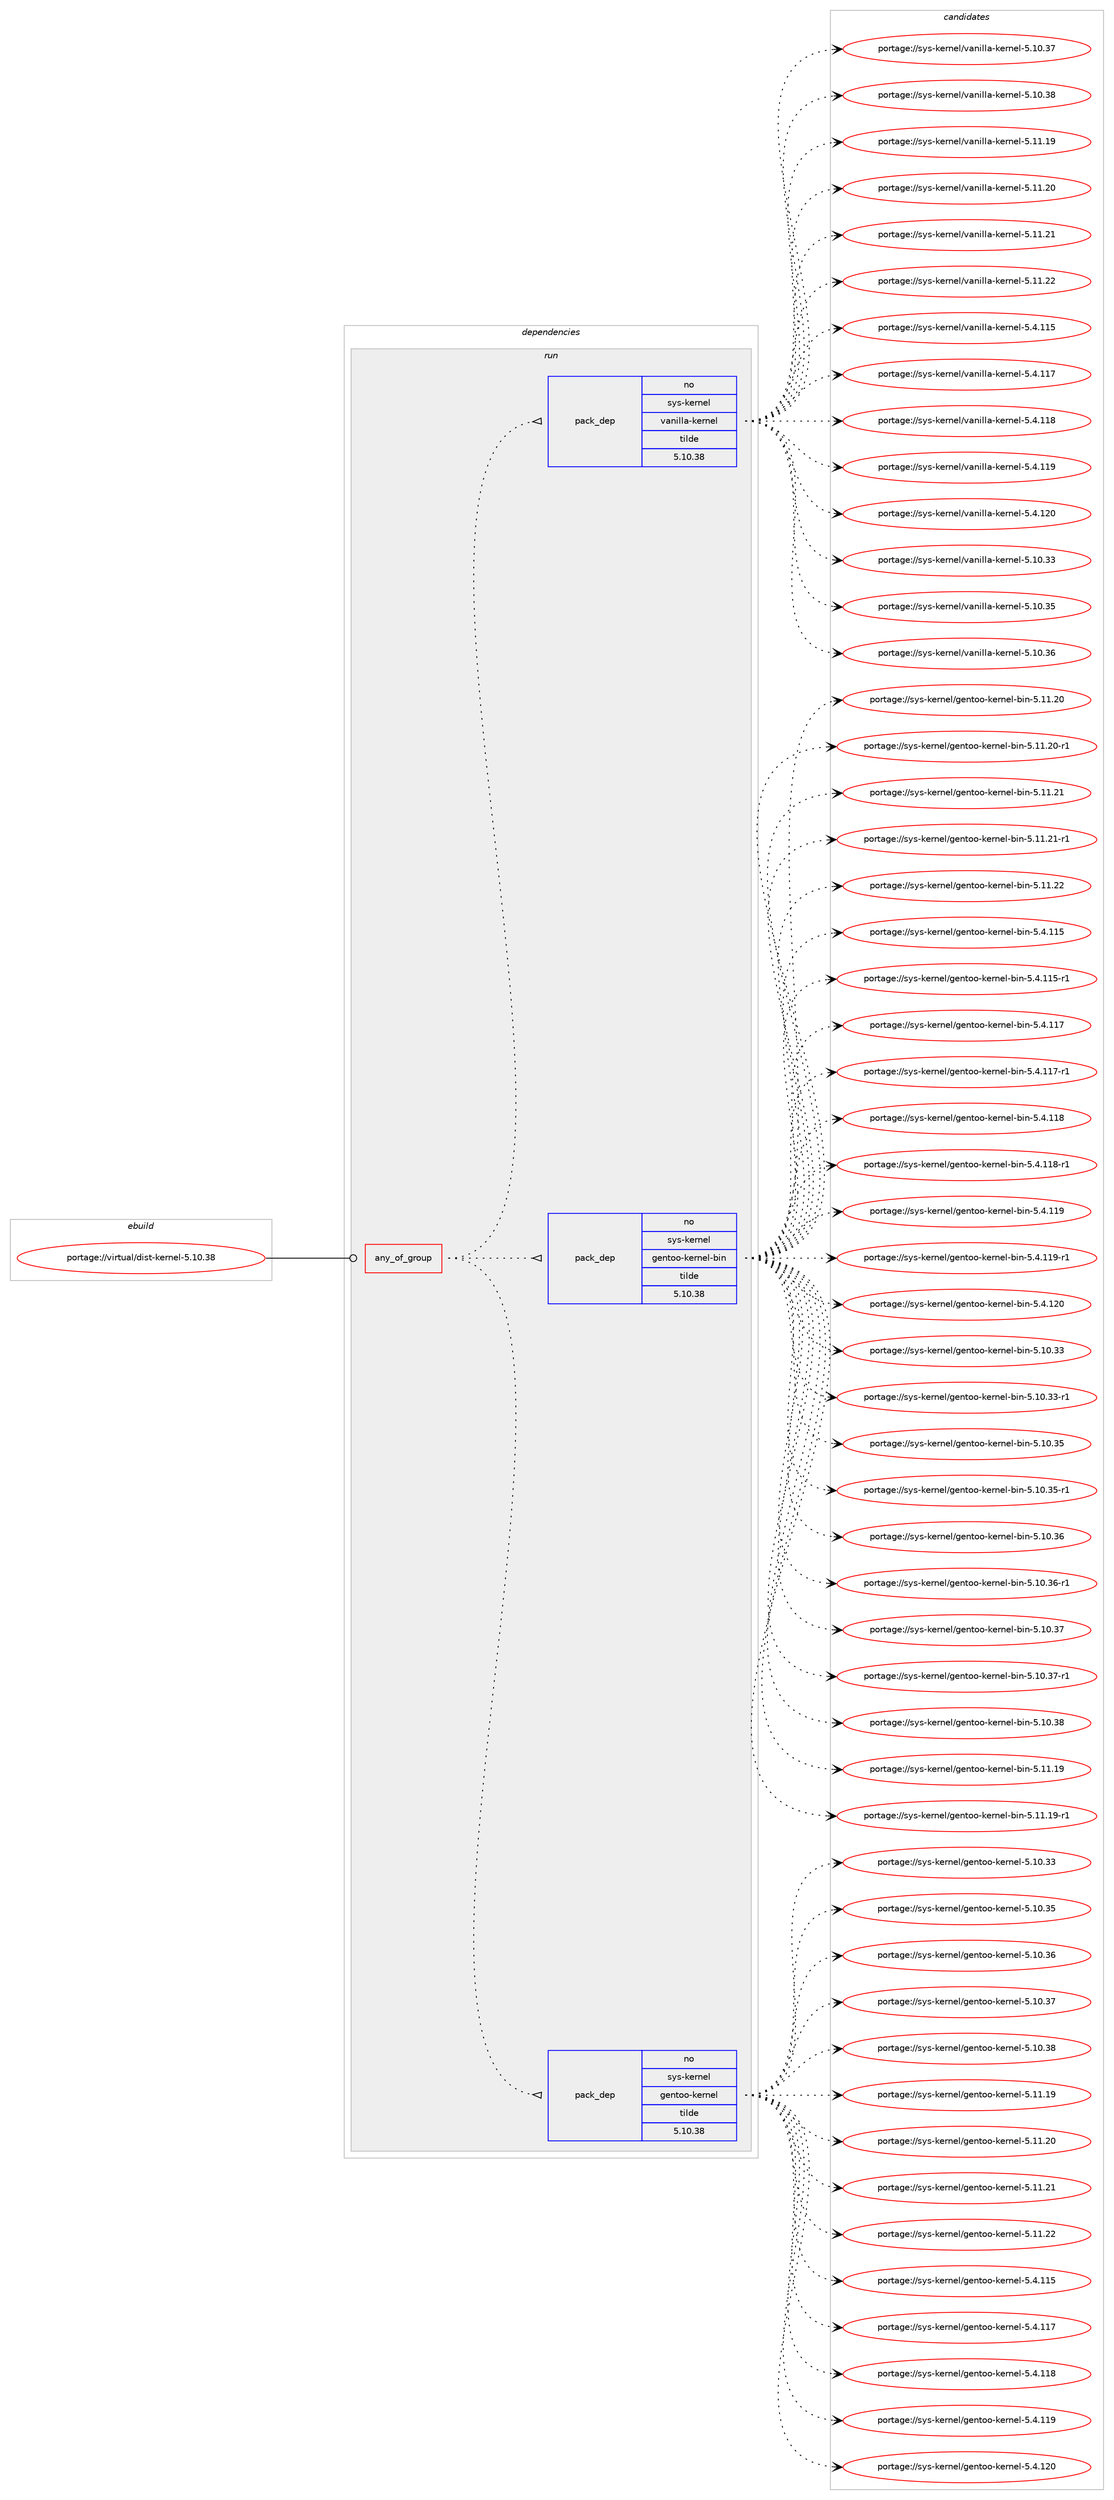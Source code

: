 digraph prolog {

# *************
# Graph options
# *************

newrank=true;
concentrate=true;
compound=true;
graph [rankdir=LR,fontname=Helvetica,fontsize=10,ranksep=1.5];#, ranksep=2.5, nodesep=0.2];
edge  [arrowhead=vee];
node  [fontname=Helvetica,fontsize=10];

# **********
# The ebuild
# **********

subgraph cluster_leftcol {
color=gray;
rank=same;
label=<<i>ebuild</i>>;
id [label="portage://virtual/dist-kernel-5.10.38", color=red, width=4, href="../virtual/dist-kernel-5.10.38.svg"];
}

# ****************
# The dependencies
# ****************

subgraph cluster_midcol {
color=gray;
label=<<i>dependencies</i>>;
subgraph cluster_compile {
fillcolor="#eeeeee";
style=filled;
label=<<i>compile</i>>;
}
subgraph cluster_compileandrun {
fillcolor="#eeeeee";
style=filled;
label=<<i>compile and run</i>>;
}
subgraph cluster_run {
fillcolor="#eeeeee";
style=filled;
label=<<i>run</i>>;
subgraph any24 {
dependency727 [label=<<TABLE BORDER="0" CELLBORDER="1" CELLSPACING="0" CELLPADDING="4"><TR><TD CELLPADDING="10">any_of_group</TD></TR></TABLE>>, shape=none, color=red];subgraph pack351 {
dependency728 [label=<<TABLE BORDER="0" CELLBORDER="1" CELLSPACING="0" CELLPADDING="4" WIDTH="220"><TR><TD ROWSPAN="6" CELLPADDING="30">pack_dep</TD></TR><TR><TD WIDTH="110">no</TD></TR><TR><TD>sys-kernel</TD></TR><TR><TD>gentoo-kernel</TD></TR><TR><TD>tilde</TD></TR><TR><TD>5.10.38</TD></TR></TABLE>>, shape=none, color=blue];
}
dependency727:e -> dependency728:w [weight=20,style="dotted",arrowhead="oinv"];
subgraph pack352 {
dependency729 [label=<<TABLE BORDER="0" CELLBORDER="1" CELLSPACING="0" CELLPADDING="4" WIDTH="220"><TR><TD ROWSPAN="6" CELLPADDING="30">pack_dep</TD></TR><TR><TD WIDTH="110">no</TD></TR><TR><TD>sys-kernel</TD></TR><TR><TD>gentoo-kernel-bin</TD></TR><TR><TD>tilde</TD></TR><TR><TD>5.10.38</TD></TR></TABLE>>, shape=none, color=blue];
}
dependency727:e -> dependency729:w [weight=20,style="dotted",arrowhead="oinv"];
subgraph pack353 {
dependency730 [label=<<TABLE BORDER="0" CELLBORDER="1" CELLSPACING="0" CELLPADDING="4" WIDTH="220"><TR><TD ROWSPAN="6" CELLPADDING="30">pack_dep</TD></TR><TR><TD WIDTH="110">no</TD></TR><TR><TD>sys-kernel</TD></TR><TR><TD>vanilla-kernel</TD></TR><TR><TD>tilde</TD></TR><TR><TD>5.10.38</TD></TR></TABLE>>, shape=none, color=blue];
}
dependency727:e -> dependency730:w [weight=20,style="dotted",arrowhead="oinv"];
}
id:e -> dependency727:w [weight=20,style="solid",arrowhead="odot"];
}
}

# **************
# The candidates
# **************

subgraph cluster_choices {
rank=same;
color=gray;
label=<<i>candidates</i>>;

subgraph choice351 {
color=black;
nodesep=1;
choice1151211154510710111411010110847103101110116111111451071011141101011084553464948465151 [label="portage://sys-kernel/gentoo-kernel-5.10.33", color=red, width=4,href="../sys-kernel/gentoo-kernel-5.10.33.svg"];
choice1151211154510710111411010110847103101110116111111451071011141101011084553464948465153 [label="portage://sys-kernel/gentoo-kernel-5.10.35", color=red, width=4,href="../sys-kernel/gentoo-kernel-5.10.35.svg"];
choice1151211154510710111411010110847103101110116111111451071011141101011084553464948465154 [label="portage://sys-kernel/gentoo-kernel-5.10.36", color=red, width=4,href="../sys-kernel/gentoo-kernel-5.10.36.svg"];
choice1151211154510710111411010110847103101110116111111451071011141101011084553464948465155 [label="portage://sys-kernel/gentoo-kernel-5.10.37", color=red, width=4,href="../sys-kernel/gentoo-kernel-5.10.37.svg"];
choice1151211154510710111411010110847103101110116111111451071011141101011084553464948465156 [label="portage://sys-kernel/gentoo-kernel-5.10.38", color=red, width=4,href="../sys-kernel/gentoo-kernel-5.10.38.svg"];
choice1151211154510710111411010110847103101110116111111451071011141101011084553464949464957 [label="portage://sys-kernel/gentoo-kernel-5.11.19", color=red, width=4,href="../sys-kernel/gentoo-kernel-5.11.19.svg"];
choice1151211154510710111411010110847103101110116111111451071011141101011084553464949465048 [label="portage://sys-kernel/gentoo-kernel-5.11.20", color=red, width=4,href="../sys-kernel/gentoo-kernel-5.11.20.svg"];
choice1151211154510710111411010110847103101110116111111451071011141101011084553464949465049 [label="portage://sys-kernel/gentoo-kernel-5.11.21", color=red, width=4,href="../sys-kernel/gentoo-kernel-5.11.21.svg"];
choice1151211154510710111411010110847103101110116111111451071011141101011084553464949465050 [label="portage://sys-kernel/gentoo-kernel-5.11.22", color=red, width=4,href="../sys-kernel/gentoo-kernel-5.11.22.svg"];
choice1151211154510710111411010110847103101110116111111451071011141101011084553465246494953 [label="portage://sys-kernel/gentoo-kernel-5.4.115", color=red, width=4,href="../sys-kernel/gentoo-kernel-5.4.115.svg"];
choice1151211154510710111411010110847103101110116111111451071011141101011084553465246494955 [label="portage://sys-kernel/gentoo-kernel-5.4.117", color=red, width=4,href="../sys-kernel/gentoo-kernel-5.4.117.svg"];
choice1151211154510710111411010110847103101110116111111451071011141101011084553465246494956 [label="portage://sys-kernel/gentoo-kernel-5.4.118", color=red, width=4,href="../sys-kernel/gentoo-kernel-5.4.118.svg"];
choice1151211154510710111411010110847103101110116111111451071011141101011084553465246494957 [label="portage://sys-kernel/gentoo-kernel-5.4.119", color=red, width=4,href="../sys-kernel/gentoo-kernel-5.4.119.svg"];
choice1151211154510710111411010110847103101110116111111451071011141101011084553465246495048 [label="portage://sys-kernel/gentoo-kernel-5.4.120", color=red, width=4,href="../sys-kernel/gentoo-kernel-5.4.120.svg"];
dependency728:e -> choice1151211154510710111411010110847103101110116111111451071011141101011084553464948465151:w [style=dotted,weight="100"];
dependency728:e -> choice1151211154510710111411010110847103101110116111111451071011141101011084553464948465153:w [style=dotted,weight="100"];
dependency728:e -> choice1151211154510710111411010110847103101110116111111451071011141101011084553464948465154:w [style=dotted,weight="100"];
dependency728:e -> choice1151211154510710111411010110847103101110116111111451071011141101011084553464948465155:w [style=dotted,weight="100"];
dependency728:e -> choice1151211154510710111411010110847103101110116111111451071011141101011084553464948465156:w [style=dotted,weight="100"];
dependency728:e -> choice1151211154510710111411010110847103101110116111111451071011141101011084553464949464957:w [style=dotted,weight="100"];
dependency728:e -> choice1151211154510710111411010110847103101110116111111451071011141101011084553464949465048:w [style=dotted,weight="100"];
dependency728:e -> choice1151211154510710111411010110847103101110116111111451071011141101011084553464949465049:w [style=dotted,weight="100"];
dependency728:e -> choice1151211154510710111411010110847103101110116111111451071011141101011084553464949465050:w [style=dotted,weight="100"];
dependency728:e -> choice1151211154510710111411010110847103101110116111111451071011141101011084553465246494953:w [style=dotted,weight="100"];
dependency728:e -> choice1151211154510710111411010110847103101110116111111451071011141101011084553465246494955:w [style=dotted,weight="100"];
dependency728:e -> choice1151211154510710111411010110847103101110116111111451071011141101011084553465246494956:w [style=dotted,weight="100"];
dependency728:e -> choice1151211154510710111411010110847103101110116111111451071011141101011084553465246494957:w [style=dotted,weight="100"];
dependency728:e -> choice1151211154510710111411010110847103101110116111111451071011141101011084553465246495048:w [style=dotted,weight="100"];
}
subgraph choice352 {
color=black;
nodesep=1;
choice11512111545107101114110101108471031011101161111114510710111411010110845981051104553464948465151 [label="portage://sys-kernel/gentoo-kernel-bin-5.10.33", color=red, width=4,href="../sys-kernel/gentoo-kernel-bin-5.10.33.svg"];
choice115121115451071011141101011084710310111011611111145107101114110101108459810511045534649484651514511449 [label="portage://sys-kernel/gentoo-kernel-bin-5.10.33-r1", color=red, width=4,href="../sys-kernel/gentoo-kernel-bin-5.10.33-r1.svg"];
choice11512111545107101114110101108471031011101161111114510710111411010110845981051104553464948465153 [label="portage://sys-kernel/gentoo-kernel-bin-5.10.35", color=red, width=4,href="../sys-kernel/gentoo-kernel-bin-5.10.35.svg"];
choice115121115451071011141101011084710310111011611111145107101114110101108459810511045534649484651534511449 [label="portage://sys-kernel/gentoo-kernel-bin-5.10.35-r1", color=red, width=4,href="../sys-kernel/gentoo-kernel-bin-5.10.35-r1.svg"];
choice11512111545107101114110101108471031011101161111114510710111411010110845981051104553464948465154 [label="portage://sys-kernel/gentoo-kernel-bin-5.10.36", color=red, width=4,href="../sys-kernel/gentoo-kernel-bin-5.10.36.svg"];
choice115121115451071011141101011084710310111011611111145107101114110101108459810511045534649484651544511449 [label="portage://sys-kernel/gentoo-kernel-bin-5.10.36-r1", color=red, width=4,href="../sys-kernel/gentoo-kernel-bin-5.10.36-r1.svg"];
choice11512111545107101114110101108471031011101161111114510710111411010110845981051104553464948465155 [label="portage://sys-kernel/gentoo-kernel-bin-5.10.37", color=red, width=4,href="../sys-kernel/gentoo-kernel-bin-5.10.37.svg"];
choice115121115451071011141101011084710310111011611111145107101114110101108459810511045534649484651554511449 [label="portage://sys-kernel/gentoo-kernel-bin-5.10.37-r1", color=red, width=4,href="../sys-kernel/gentoo-kernel-bin-5.10.37-r1.svg"];
choice11512111545107101114110101108471031011101161111114510710111411010110845981051104553464948465156 [label="portage://sys-kernel/gentoo-kernel-bin-5.10.38", color=red, width=4,href="../sys-kernel/gentoo-kernel-bin-5.10.38.svg"];
choice11512111545107101114110101108471031011101161111114510710111411010110845981051104553464949464957 [label="portage://sys-kernel/gentoo-kernel-bin-5.11.19", color=red, width=4,href="../sys-kernel/gentoo-kernel-bin-5.11.19.svg"];
choice115121115451071011141101011084710310111011611111145107101114110101108459810511045534649494649574511449 [label="portage://sys-kernel/gentoo-kernel-bin-5.11.19-r1", color=red, width=4,href="../sys-kernel/gentoo-kernel-bin-5.11.19-r1.svg"];
choice11512111545107101114110101108471031011101161111114510710111411010110845981051104553464949465048 [label="portage://sys-kernel/gentoo-kernel-bin-5.11.20", color=red, width=4,href="../sys-kernel/gentoo-kernel-bin-5.11.20.svg"];
choice115121115451071011141101011084710310111011611111145107101114110101108459810511045534649494650484511449 [label="portage://sys-kernel/gentoo-kernel-bin-5.11.20-r1", color=red, width=4,href="../sys-kernel/gentoo-kernel-bin-5.11.20-r1.svg"];
choice11512111545107101114110101108471031011101161111114510710111411010110845981051104553464949465049 [label="portage://sys-kernel/gentoo-kernel-bin-5.11.21", color=red, width=4,href="../sys-kernel/gentoo-kernel-bin-5.11.21.svg"];
choice115121115451071011141101011084710310111011611111145107101114110101108459810511045534649494650494511449 [label="portage://sys-kernel/gentoo-kernel-bin-5.11.21-r1", color=red, width=4,href="../sys-kernel/gentoo-kernel-bin-5.11.21-r1.svg"];
choice11512111545107101114110101108471031011101161111114510710111411010110845981051104553464949465050 [label="portage://sys-kernel/gentoo-kernel-bin-5.11.22", color=red, width=4,href="../sys-kernel/gentoo-kernel-bin-5.11.22.svg"];
choice11512111545107101114110101108471031011101161111114510710111411010110845981051104553465246494953 [label="portage://sys-kernel/gentoo-kernel-bin-5.4.115", color=red, width=4,href="../sys-kernel/gentoo-kernel-bin-5.4.115.svg"];
choice115121115451071011141101011084710310111011611111145107101114110101108459810511045534652464949534511449 [label="portage://sys-kernel/gentoo-kernel-bin-5.4.115-r1", color=red, width=4,href="../sys-kernel/gentoo-kernel-bin-5.4.115-r1.svg"];
choice11512111545107101114110101108471031011101161111114510710111411010110845981051104553465246494955 [label="portage://sys-kernel/gentoo-kernel-bin-5.4.117", color=red, width=4,href="../sys-kernel/gentoo-kernel-bin-5.4.117.svg"];
choice115121115451071011141101011084710310111011611111145107101114110101108459810511045534652464949554511449 [label="portage://sys-kernel/gentoo-kernel-bin-5.4.117-r1", color=red, width=4,href="../sys-kernel/gentoo-kernel-bin-5.4.117-r1.svg"];
choice11512111545107101114110101108471031011101161111114510710111411010110845981051104553465246494956 [label="portage://sys-kernel/gentoo-kernel-bin-5.4.118", color=red, width=4,href="../sys-kernel/gentoo-kernel-bin-5.4.118.svg"];
choice115121115451071011141101011084710310111011611111145107101114110101108459810511045534652464949564511449 [label="portage://sys-kernel/gentoo-kernel-bin-5.4.118-r1", color=red, width=4,href="../sys-kernel/gentoo-kernel-bin-5.4.118-r1.svg"];
choice11512111545107101114110101108471031011101161111114510710111411010110845981051104553465246494957 [label="portage://sys-kernel/gentoo-kernel-bin-5.4.119", color=red, width=4,href="../sys-kernel/gentoo-kernel-bin-5.4.119.svg"];
choice115121115451071011141101011084710310111011611111145107101114110101108459810511045534652464949574511449 [label="portage://sys-kernel/gentoo-kernel-bin-5.4.119-r1", color=red, width=4,href="../sys-kernel/gentoo-kernel-bin-5.4.119-r1.svg"];
choice11512111545107101114110101108471031011101161111114510710111411010110845981051104553465246495048 [label="portage://sys-kernel/gentoo-kernel-bin-5.4.120", color=red, width=4,href="../sys-kernel/gentoo-kernel-bin-5.4.120.svg"];
dependency729:e -> choice11512111545107101114110101108471031011101161111114510710111411010110845981051104553464948465151:w [style=dotted,weight="100"];
dependency729:e -> choice115121115451071011141101011084710310111011611111145107101114110101108459810511045534649484651514511449:w [style=dotted,weight="100"];
dependency729:e -> choice11512111545107101114110101108471031011101161111114510710111411010110845981051104553464948465153:w [style=dotted,weight="100"];
dependency729:e -> choice115121115451071011141101011084710310111011611111145107101114110101108459810511045534649484651534511449:w [style=dotted,weight="100"];
dependency729:e -> choice11512111545107101114110101108471031011101161111114510710111411010110845981051104553464948465154:w [style=dotted,weight="100"];
dependency729:e -> choice115121115451071011141101011084710310111011611111145107101114110101108459810511045534649484651544511449:w [style=dotted,weight="100"];
dependency729:e -> choice11512111545107101114110101108471031011101161111114510710111411010110845981051104553464948465155:w [style=dotted,weight="100"];
dependency729:e -> choice115121115451071011141101011084710310111011611111145107101114110101108459810511045534649484651554511449:w [style=dotted,weight="100"];
dependency729:e -> choice11512111545107101114110101108471031011101161111114510710111411010110845981051104553464948465156:w [style=dotted,weight="100"];
dependency729:e -> choice11512111545107101114110101108471031011101161111114510710111411010110845981051104553464949464957:w [style=dotted,weight="100"];
dependency729:e -> choice115121115451071011141101011084710310111011611111145107101114110101108459810511045534649494649574511449:w [style=dotted,weight="100"];
dependency729:e -> choice11512111545107101114110101108471031011101161111114510710111411010110845981051104553464949465048:w [style=dotted,weight="100"];
dependency729:e -> choice115121115451071011141101011084710310111011611111145107101114110101108459810511045534649494650484511449:w [style=dotted,weight="100"];
dependency729:e -> choice11512111545107101114110101108471031011101161111114510710111411010110845981051104553464949465049:w [style=dotted,weight="100"];
dependency729:e -> choice115121115451071011141101011084710310111011611111145107101114110101108459810511045534649494650494511449:w [style=dotted,weight="100"];
dependency729:e -> choice11512111545107101114110101108471031011101161111114510710111411010110845981051104553464949465050:w [style=dotted,weight="100"];
dependency729:e -> choice11512111545107101114110101108471031011101161111114510710111411010110845981051104553465246494953:w [style=dotted,weight="100"];
dependency729:e -> choice115121115451071011141101011084710310111011611111145107101114110101108459810511045534652464949534511449:w [style=dotted,weight="100"];
dependency729:e -> choice11512111545107101114110101108471031011101161111114510710111411010110845981051104553465246494955:w [style=dotted,weight="100"];
dependency729:e -> choice115121115451071011141101011084710310111011611111145107101114110101108459810511045534652464949554511449:w [style=dotted,weight="100"];
dependency729:e -> choice11512111545107101114110101108471031011101161111114510710111411010110845981051104553465246494956:w [style=dotted,weight="100"];
dependency729:e -> choice115121115451071011141101011084710310111011611111145107101114110101108459810511045534652464949564511449:w [style=dotted,weight="100"];
dependency729:e -> choice11512111545107101114110101108471031011101161111114510710111411010110845981051104553465246494957:w [style=dotted,weight="100"];
dependency729:e -> choice115121115451071011141101011084710310111011611111145107101114110101108459810511045534652464949574511449:w [style=dotted,weight="100"];
dependency729:e -> choice11512111545107101114110101108471031011101161111114510710111411010110845981051104553465246495048:w [style=dotted,weight="100"];
}
subgraph choice353 {
color=black;
nodesep=1;
choice11512111545107101114110101108471189711010510810897451071011141101011084553464948465151 [label="portage://sys-kernel/vanilla-kernel-5.10.33", color=red, width=4,href="../sys-kernel/vanilla-kernel-5.10.33.svg"];
choice11512111545107101114110101108471189711010510810897451071011141101011084553464948465153 [label="portage://sys-kernel/vanilla-kernel-5.10.35", color=red, width=4,href="../sys-kernel/vanilla-kernel-5.10.35.svg"];
choice11512111545107101114110101108471189711010510810897451071011141101011084553464948465154 [label="portage://sys-kernel/vanilla-kernel-5.10.36", color=red, width=4,href="../sys-kernel/vanilla-kernel-5.10.36.svg"];
choice11512111545107101114110101108471189711010510810897451071011141101011084553464948465155 [label="portage://sys-kernel/vanilla-kernel-5.10.37", color=red, width=4,href="../sys-kernel/vanilla-kernel-5.10.37.svg"];
choice11512111545107101114110101108471189711010510810897451071011141101011084553464948465156 [label="portage://sys-kernel/vanilla-kernel-5.10.38", color=red, width=4,href="../sys-kernel/vanilla-kernel-5.10.38.svg"];
choice11512111545107101114110101108471189711010510810897451071011141101011084553464949464957 [label="portage://sys-kernel/vanilla-kernel-5.11.19", color=red, width=4,href="../sys-kernel/vanilla-kernel-5.11.19.svg"];
choice11512111545107101114110101108471189711010510810897451071011141101011084553464949465048 [label="portage://sys-kernel/vanilla-kernel-5.11.20", color=red, width=4,href="../sys-kernel/vanilla-kernel-5.11.20.svg"];
choice11512111545107101114110101108471189711010510810897451071011141101011084553464949465049 [label="portage://sys-kernel/vanilla-kernel-5.11.21", color=red, width=4,href="../sys-kernel/vanilla-kernel-5.11.21.svg"];
choice11512111545107101114110101108471189711010510810897451071011141101011084553464949465050 [label="portage://sys-kernel/vanilla-kernel-5.11.22", color=red, width=4,href="../sys-kernel/vanilla-kernel-5.11.22.svg"];
choice11512111545107101114110101108471189711010510810897451071011141101011084553465246494953 [label="portage://sys-kernel/vanilla-kernel-5.4.115", color=red, width=4,href="../sys-kernel/vanilla-kernel-5.4.115.svg"];
choice11512111545107101114110101108471189711010510810897451071011141101011084553465246494955 [label="portage://sys-kernel/vanilla-kernel-5.4.117", color=red, width=4,href="../sys-kernel/vanilla-kernel-5.4.117.svg"];
choice11512111545107101114110101108471189711010510810897451071011141101011084553465246494956 [label="portage://sys-kernel/vanilla-kernel-5.4.118", color=red, width=4,href="../sys-kernel/vanilla-kernel-5.4.118.svg"];
choice11512111545107101114110101108471189711010510810897451071011141101011084553465246494957 [label="portage://sys-kernel/vanilla-kernel-5.4.119", color=red, width=4,href="../sys-kernel/vanilla-kernel-5.4.119.svg"];
choice11512111545107101114110101108471189711010510810897451071011141101011084553465246495048 [label="portage://sys-kernel/vanilla-kernel-5.4.120", color=red, width=4,href="../sys-kernel/vanilla-kernel-5.4.120.svg"];
dependency730:e -> choice11512111545107101114110101108471189711010510810897451071011141101011084553464948465151:w [style=dotted,weight="100"];
dependency730:e -> choice11512111545107101114110101108471189711010510810897451071011141101011084553464948465153:w [style=dotted,weight="100"];
dependency730:e -> choice11512111545107101114110101108471189711010510810897451071011141101011084553464948465154:w [style=dotted,weight="100"];
dependency730:e -> choice11512111545107101114110101108471189711010510810897451071011141101011084553464948465155:w [style=dotted,weight="100"];
dependency730:e -> choice11512111545107101114110101108471189711010510810897451071011141101011084553464948465156:w [style=dotted,weight="100"];
dependency730:e -> choice11512111545107101114110101108471189711010510810897451071011141101011084553464949464957:w [style=dotted,weight="100"];
dependency730:e -> choice11512111545107101114110101108471189711010510810897451071011141101011084553464949465048:w [style=dotted,weight="100"];
dependency730:e -> choice11512111545107101114110101108471189711010510810897451071011141101011084553464949465049:w [style=dotted,weight="100"];
dependency730:e -> choice11512111545107101114110101108471189711010510810897451071011141101011084553464949465050:w [style=dotted,weight="100"];
dependency730:e -> choice11512111545107101114110101108471189711010510810897451071011141101011084553465246494953:w [style=dotted,weight="100"];
dependency730:e -> choice11512111545107101114110101108471189711010510810897451071011141101011084553465246494955:w [style=dotted,weight="100"];
dependency730:e -> choice11512111545107101114110101108471189711010510810897451071011141101011084553465246494956:w [style=dotted,weight="100"];
dependency730:e -> choice11512111545107101114110101108471189711010510810897451071011141101011084553465246494957:w [style=dotted,weight="100"];
dependency730:e -> choice11512111545107101114110101108471189711010510810897451071011141101011084553465246495048:w [style=dotted,weight="100"];
}
}

}
